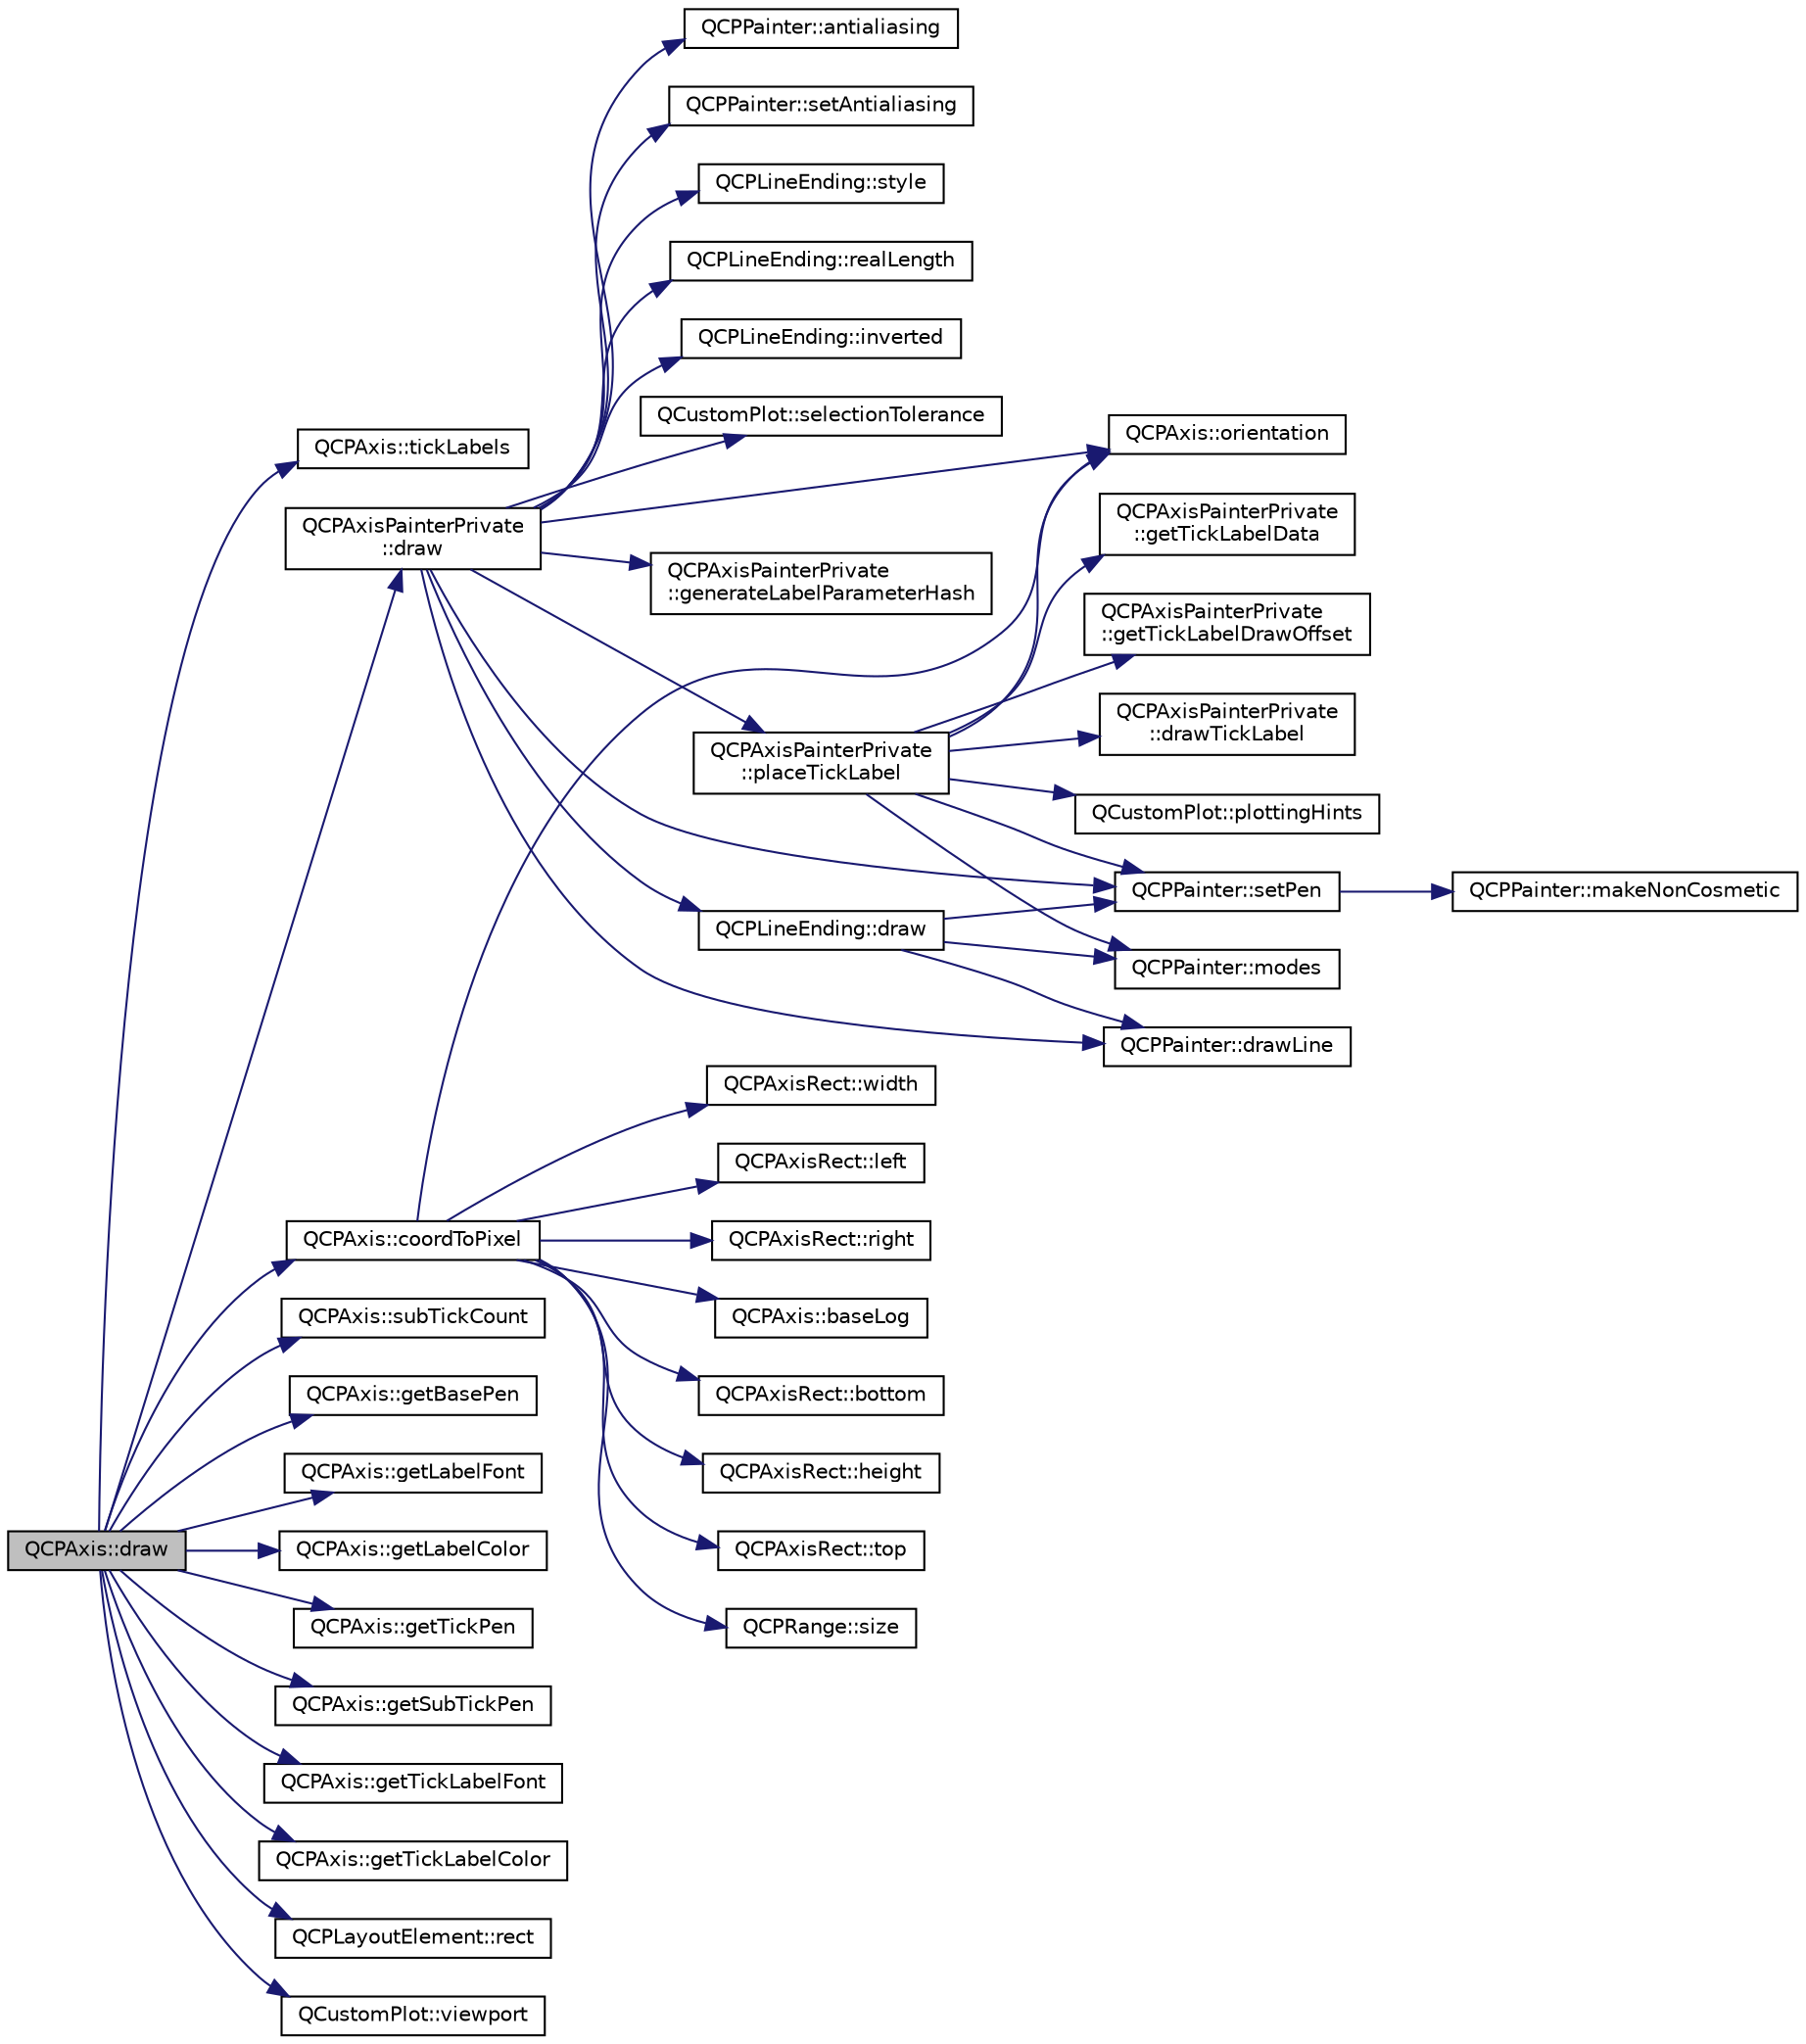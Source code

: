digraph "QCPAxis::draw"
{
  edge [fontname="Helvetica",fontsize="10",labelfontname="Helvetica",labelfontsize="10"];
  node [fontname="Helvetica",fontsize="10",shape=record];
  rankdir="LR";
  Node215 [label="QCPAxis::draw",height=0.2,width=0.4,color="black", fillcolor="grey75", style="filled", fontcolor="black"];
  Node215 -> Node216 [color="midnightblue",fontsize="10",style="solid",fontname="Helvetica"];
  Node216 [label="QCPAxis::tickLabels",height=0.2,width=0.4,color="black", fillcolor="white", style="filled",URL="$d2/deb/class_q_c_p_axis.html#ae4158bbc52939ee52cdb12b805860a28"];
  Node215 -> Node217 [color="midnightblue",fontsize="10",style="solid",fontname="Helvetica"];
  Node217 [label="QCPAxis::coordToPixel",height=0.2,width=0.4,color="black", fillcolor="white", style="filled",URL="$d2/deb/class_q_c_p_axis.html#af15d1b3a7f7e9b53d759d3ccff1fe4b4"];
  Node217 -> Node218 [color="midnightblue",fontsize="10",style="solid",fontname="Helvetica"];
  Node218 [label="QCPAxis::orientation",height=0.2,width=0.4,color="black", fillcolor="white", style="filled",URL="$d2/deb/class_q_c_p_axis.html#ab988ef4538e2655bb77bd138189cd42e"];
  Node217 -> Node219 [color="midnightblue",fontsize="10",style="solid",fontname="Helvetica"];
  Node219 [label="QCPRange::size",height=0.2,width=0.4,color="black", fillcolor="white", style="filled",URL="$d8/d0b/class_q_c_p_range.html#a62326e7cc4316b96df6a60813230e63f"];
  Node217 -> Node220 [color="midnightblue",fontsize="10",style="solid",fontname="Helvetica"];
  Node220 [label="QCPAxisRect::width",height=0.2,width=0.4,color="black", fillcolor="white", style="filled",URL="$d8/dad/class_q_c_p_axis_rect.html#a204645398a4f9d0b0189385c7c2cfb91"];
  Node217 -> Node221 [color="midnightblue",fontsize="10",style="solid",fontname="Helvetica"];
  Node221 [label="QCPAxisRect::left",height=0.2,width=0.4,color="black", fillcolor="white", style="filled",URL="$d8/dad/class_q_c_p_axis_rect.html#afb4a3de02046b20b9310bdb8fca781c3"];
  Node217 -> Node222 [color="midnightblue",fontsize="10",style="solid",fontname="Helvetica"];
  Node222 [label="QCPAxisRect::right",height=0.2,width=0.4,color="black", fillcolor="white", style="filled",URL="$d8/dad/class_q_c_p_axis_rect.html#a3f819d4a1b2193723d1fdafc573eea10"];
  Node217 -> Node223 [color="midnightblue",fontsize="10",style="solid",fontname="Helvetica"];
  Node223 [label="QCPAxis::baseLog",height=0.2,width=0.4,color="black", fillcolor="white", style="filled",URL="$d2/deb/class_q_c_p_axis.html#ae759538b7eeb12259944e75a6bc359da"];
  Node217 -> Node224 [color="midnightblue",fontsize="10",style="solid",fontname="Helvetica"];
  Node224 [label="QCPAxisRect::bottom",height=0.2,width=0.4,color="black", fillcolor="white", style="filled",URL="$d8/dad/class_q_c_p_axis_rect.html#acefdf1abaa8a8ab681e906cc2be9581e"];
  Node217 -> Node225 [color="midnightblue",fontsize="10",style="solid",fontname="Helvetica"];
  Node225 [label="QCPAxisRect::height",height=0.2,width=0.4,color="black", fillcolor="white", style="filled",URL="$d8/dad/class_q_c_p_axis_rect.html#acc4377809e79d9a089ab790f39429b0d"];
  Node217 -> Node226 [color="midnightblue",fontsize="10",style="solid",fontname="Helvetica"];
  Node226 [label="QCPAxisRect::top",height=0.2,width=0.4,color="black", fillcolor="white", style="filled",URL="$d8/dad/class_q_c_p_axis_rect.html#a45dbad181cbb9f09d068dbb76c817c95"];
  Node215 -> Node227 [color="midnightblue",fontsize="10",style="solid",fontname="Helvetica"];
  Node227 [label="QCPAxis::subTickCount",height=0.2,width=0.4,color="black", fillcolor="white", style="filled",URL="$d2/deb/class_q_c_p_axis.html#aba4695601f385cb4fe48b7d0dfa4efb9"];
  Node215 -> Node228 [color="midnightblue",fontsize="10",style="solid",fontname="Helvetica"];
  Node228 [label="QCPAxis::getBasePen",height=0.2,width=0.4,color="black", fillcolor="white", style="filled",URL="$d2/deb/class_q_c_p_axis.html#a8cd3764c6a4ce9c3d7d913e81cad0a50"];
  Node215 -> Node229 [color="midnightblue",fontsize="10",style="solid",fontname="Helvetica"];
  Node229 [label="QCPAxis::getLabelFont",height=0.2,width=0.4,color="black", fillcolor="white", style="filled",URL="$d2/deb/class_q_c_p_axis.html#aeac21c907d2516af9cde9a463043d671"];
  Node215 -> Node230 [color="midnightblue",fontsize="10",style="solid",fontname="Helvetica"];
  Node230 [label="QCPAxis::getLabelColor",height=0.2,width=0.4,color="black", fillcolor="white", style="filled",URL="$d2/deb/class_q_c_p_axis.html#ae914abd56afa570cb9f2ab50e59c0f0e"];
  Node215 -> Node231 [color="midnightblue",fontsize="10",style="solid",fontname="Helvetica"];
  Node231 [label="QCPAxis::getTickPen",height=0.2,width=0.4,color="black", fillcolor="white", style="filled",URL="$d2/deb/class_q_c_p_axis.html#afe7d57415cbbf31e5549a5cc40b6f8d8"];
  Node215 -> Node232 [color="midnightblue",fontsize="10",style="solid",fontname="Helvetica"];
  Node232 [label="QCPAxis::getSubTickPen",height=0.2,width=0.4,color="black", fillcolor="white", style="filled",URL="$d2/deb/class_q_c_p_axis.html#aad7739c229b292ddab0b3a43a5676f54"];
  Node215 -> Node233 [color="midnightblue",fontsize="10",style="solid",fontname="Helvetica"];
  Node233 [label="QCPAxis::getTickLabelFont",height=0.2,width=0.4,color="black", fillcolor="white", style="filled",URL="$d2/deb/class_q_c_p_axis.html#a694ab8b4240f3c90a866372e3dcb364f"];
  Node215 -> Node234 [color="midnightblue",fontsize="10",style="solid",fontname="Helvetica"];
  Node234 [label="QCPAxis::getTickLabelColor",height=0.2,width=0.4,color="black", fillcolor="white", style="filled",URL="$d2/deb/class_q_c_p_axis.html#a8d00d5b78ecfbebbea5a8161bddb9a17"];
  Node215 -> Node235 [color="midnightblue",fontsize="10",style="solid",fontname="Helvetica"];
  Node235 [label="QCPLayoutElement::rect",height=0.2,width=0.4,color="black", fillcolor="white", style="filled",URL="$d5/db3/class_q_c_p_layout_element.html#a208effccfe2cca4a0eaf9393e60f2dd4"];
  Node215 -> Node236 [color="midnightblue",fontsize="10",style="solid",fontname="Helvetica"];
  Node236 [label="QCustomPlot::viewport",height=0.2,width=0.4,color="black", fillcolor="white", style="filled",URL="$dd/d9b/class_q_custom_plot.html#a19842409b18f556b256d05e97fffc670"];
  Node215 -> Node237 [color="midnightblue",fontsize="10",style="solid",fontname="Helvetica"];
  Node237 [label="QCPAxisPainterPrivate\l::draw",height=0.2,width=0.4,color="black", fillcolor="white", style="filled",URL="$dc/dba/class_q_c_p_axis_painter_private.html#a0207a99bdf9c4f70af20928898ddc2fc"];
  Node237 -> Node238 [color="midnightblue",fontsize="10",style="solid",fontname="Helvetica"];
  Node238 [label="QCPAxisPainterPrivate\l::generateLabelParameterHash",height=0.2,width=0.4,color="black", fillcolor="white", style="filled",URL="$dc/dba/class_q_c_p_axis_painter_private.html#ab6f77ae2bd3eccca3fef4b7ec8e34b31"];
  Node237 -> Node239 [color="midnightblue",fontsize="10",style="solid",fontname="Helvetica"];
  Node239 [label="QCPPainter::setPen",height=0.2,width=0.4,color="black", fillcolor="white", style="filled",URL="$d3/db4/class_q_c_p_painter.html#af9c7a4cd1791403901f8c5b82a150195"];
  Node239 -> Node240 [color="midnightblue",fontsize="10",style="solid",fontname="Helvetica"];
  Node240 [label="QCPPainter::makeNonCosmetic",height=0.2,width=0.4,color="black", fillcolor="white", style="filled",URL="$d3/db4/class_q_c_p_painter.html#a7e63fbcf47e35c6f2ecd11b8fef7c7d8"];
  Node237 -> Node218 [color="midnightblue",fontsize="10",style="solid",fontname="Helvetica"];
  Node237 -> Node241 [color="midnightblue",fontsize="10",style="solid",fontname="Helvetica"];
  Node241 [label="QCPPainter::drawLine",height=0.2,width=0.4,color="black", fillcolor="white", style="filled",URL="$d3/db4/class_q_c_p_painter.html#a0b4b1b9bd495e182c731774dc800e6e0"];
  Node237 -> Node242 [color="midnightblue",fontsize="10",style="solid",fontname="Helvetica"];
  Node242 [label="QCPPainter::antialiasing",height=0.2,width=0.4,color="black", fillcolor="white", style="filled",URL="$d3/db4/class_q_c_p_painter.html#a5aff96296e995f6f35b2596a482aae37"];
  Node237 -> Node243 [color="midnightblue",fontsize="10",style="solid",fontname="Helvetica"];
  Node243 [label="QCPPainter::setAntialiasing",height=0.2,width=0.4,color="black", fillcolor="white", style="filled",URL="$d3/db4/class_q_c_p_painter.html#aaba1deb9188244d9ea65b035112b4d05"];
  Node237 -> Node244 [color="midnightblue",fontsize="10",style="solid",fontname="Helvetica"];
  Node244 [label="QCPLineEnding::style",height=0.2,width=0.4,color="black", fillcolor="white", style="filled",URL="$de/d41/class_q_c_p_line_ending.html#a07e75aaac6c61322bf51af237c5778e3"];
  Node237 -> Node245 [color="midnightblue",fontsize="10",style="solid",fontname="Helvetica"];
  Node245 [label="QCPLineEnding::draw",height=0.2,width=0.4,color="black", fillcolor="white", style="filled",URL="$de/d41/class_q_c_p_line_ending.html#a13321409a5570be5d58d99b67bc73cd5"];
  Node245 -> Node239 [color="midnightblue",fontsize="10",style="solid",fontname="Helvetica"];
  Node245 -> Node241 [color="midnightblue",fontsize="10",style="solid",fontname="Helvetica"];
  Node245 -> Node246 [color="midnightblue",fontsize="10",style="solid",fontname="Helvetica"];
  Node246 [label="QCPPainter::modes",height=0.2,width=0.4,color="black", fillcolor="white", style="filled",URL="$d3/db4/class_q_c_p_painter.html#aef102658219b24165f7ee2aad1b9e48f"];
  Node237 -> Node247 [color="midnightblue",fontsize="10",style="solid",fontname="Helvetica"];
  Node247 [label="QCPLineEnding::realLength",height=0.2,width=0.4,color="black", fillcolor="white", style="filled",URL="$de/d41/class_q_c_p_line_ending.html#acacd24d386d459b282d3c57f16a5405d"];
  Node237 -> Node248 [color="midnightblue",fontsize="10",style="solid",fontname="Helvetica"];
  Node248 [label="QCPLineEnding::inverted",height=0.2,width=0.4,color="black", fillcolor="white", style="filled",URL="$de/d41/class_q_c_p_line_ending.html#a15a68706d298a0c9f94556f6b4db15ff"];
  Node237 -> Node249 [color="midnightblue",fontsize="10",style="solid",fontname="Helvetica"];
  Node249 [label="QCPAxisPainterPrivate\l::placeTickLabel",height=0.2,width=0.4,color="black", fillcolor="white", style="filled",URL="$dc/dba/class_q_c_p_axis_painter_private.html#af8fe7350c19575bc33ca770f9b3a15fd"];
  Node249 -> Node250 [color="midnightblue",fontsize="10",style="solid",fontname="Helvetica"];
  Node250 [label="QCustomPlot::plottingHints",height=0.2,width=0.4,color="black", fillcolor="white", style="filled",URL="$dd/d9b/class_q_custom_plot.html#ac724f4075822f74f7b676a790095b877"];
  Node249 -> Node246 [color="midnightblue",fontsize="10",style="solid",fontname="Helvetica"];
  Node249 -> Node251 [color="midnightblue",fontsize="10",style="solid",fontname="Helvetica"];
  Node251 [label="QCPAxisPainterPrivate\l::getTickLabelData",height=0.2,width=0.4,color="black", fillcolor="white", style="filled",URL="$dc/dba/class_q_c_p_axis_painter_private.html#a5331f78e398da5442767c261578da502"];
  Node249 -> Node252 [color="midnightblue",fontsize="10",style="solid",fontname="Helvetica"];
  Node252 [label="QCPAxisPainterPrivate\l::getTickLabelDrawOffset",height=0.2,width=0.4,color="black", fillcolor="white", style="filled",URL="$dc/dba/class_q_c_p_axis_painter_private.html#a6205b60c7d305854ffd7602139433f6e"];
  Node249 -> Node239 [color="midnightblue",fontsize="10",style="solid",fontname="Helvetica"];
  Node249 -> Node253 [color="midnightblue",fontsize="10",style="solid",fontname="Helvetica"];
  Node253 [label="QCPAxisPainterPrivate\l::drawTickLabel",height=0.2,width=0.4,color="black", fillcolor="white", style="filled",URL="$dc/dba/class_q_c_p_axis_painter_private.html#aab666e1d85b234afbc88076c7ba9424a"];
  Node249 -> Node218 [color="midnightblue",fontsize="10",style="solid",fontname="Helvetica"];
  Node237 -> Node254 [color="midnightblue",fontsize="10",style="solid",fontname="Helvetica"];
  Node254 [label="QCustomPlot::selectionTolerance",height=0.2,width=0.4,color="black", fillcolor="white", style="filled",URL="$dd/d9b/class_q_custom_plot.html#a5441d11013afeaf4b8f2ea06e8624a25"];
}
